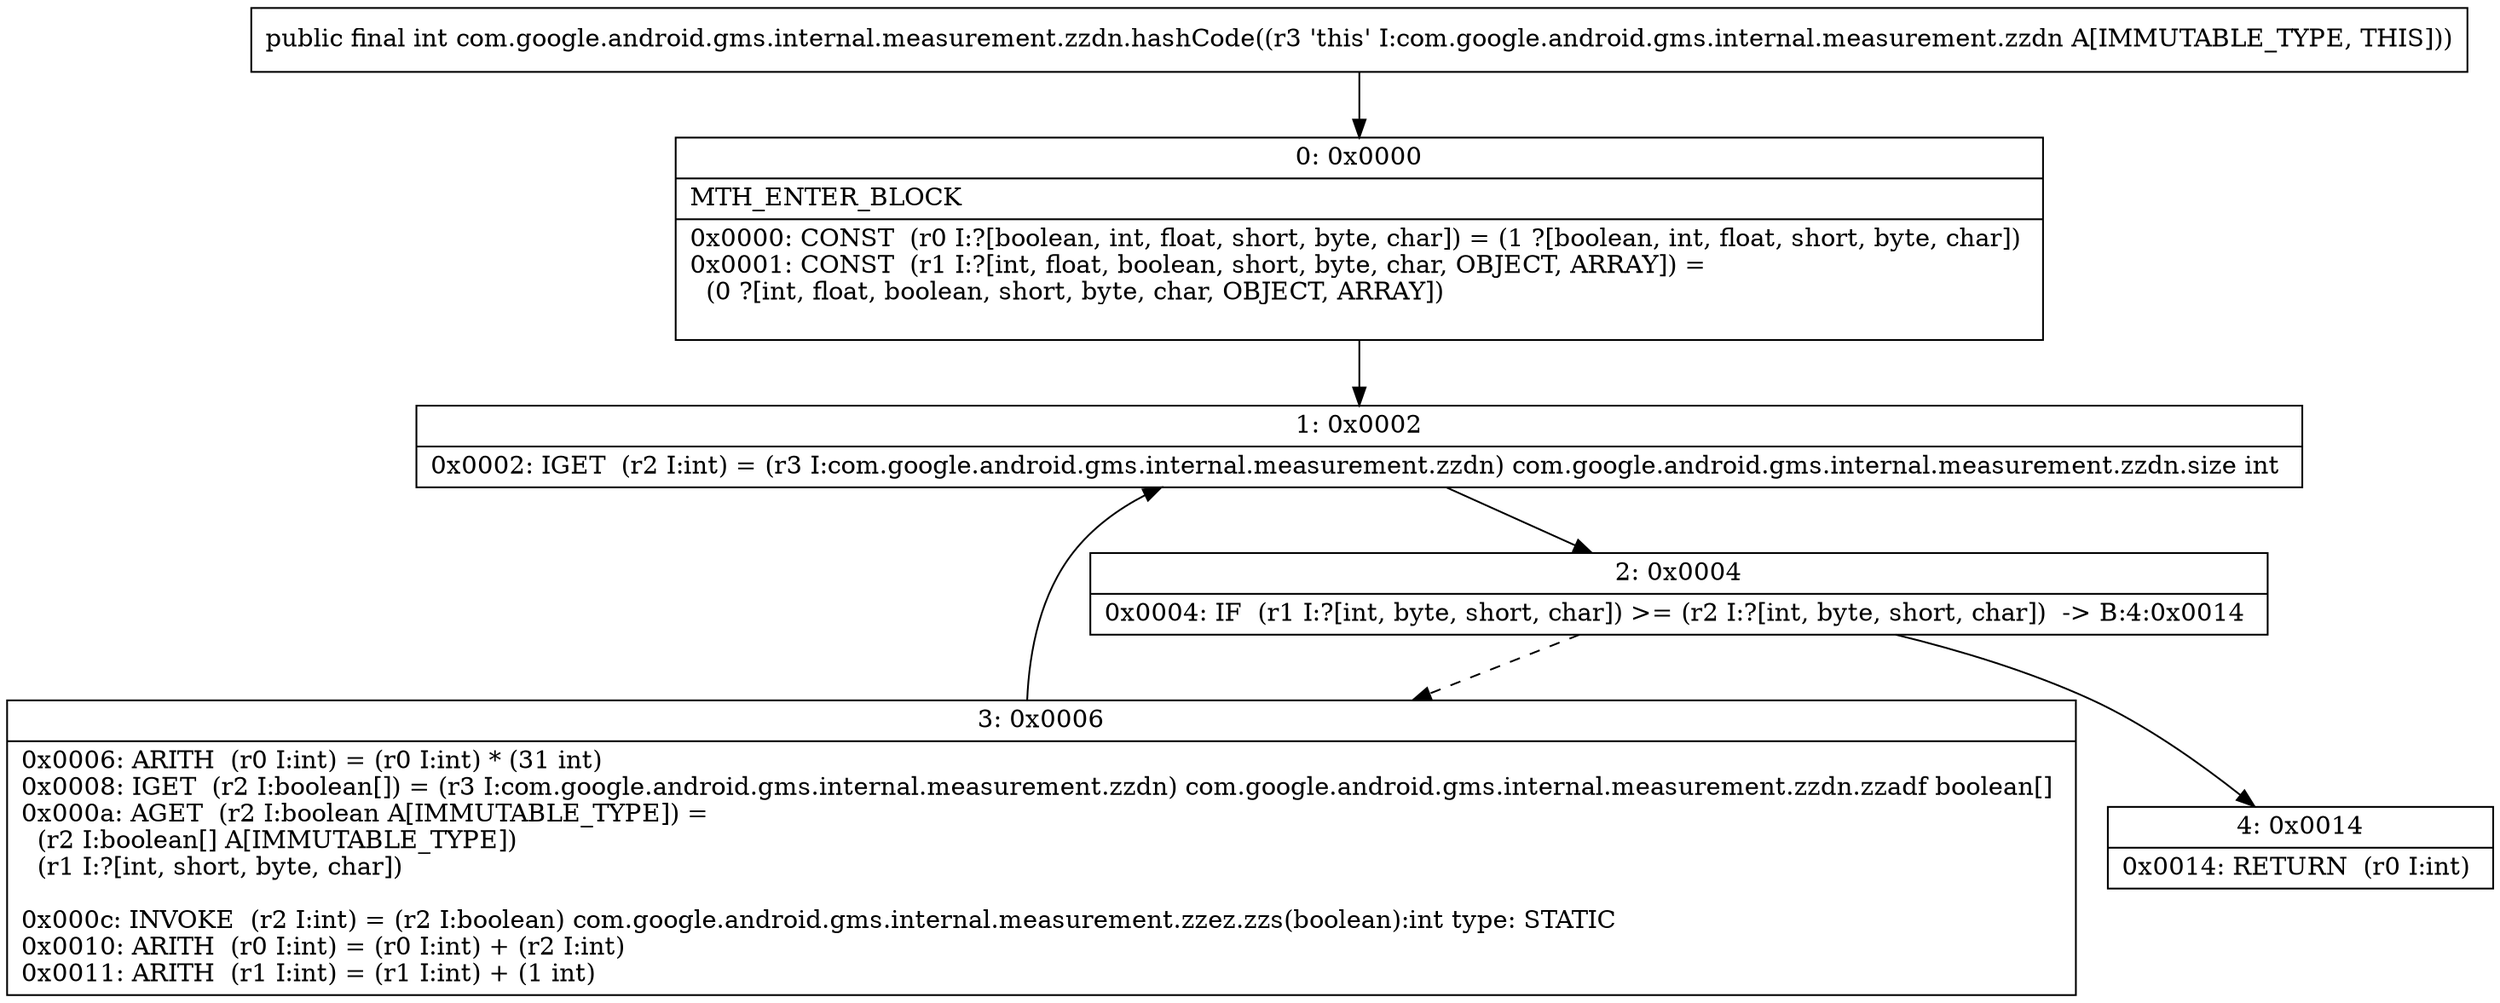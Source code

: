 digraph "CFG forcom.google.android.gms.internal.measurement.zzdn.hashCode()I" {
Node_0 [shape=record,label="{0\:\ 0x0000|MTH_ENTER_BLOCK\l|0x0000: CONST  (r0 I:?[boolean, int, float, short, byte, char]) = (1 ?[boolean, int, float, short, byte, char]) \l0x0001: CONST  (r1 I:?[int, float, boolean, short, byte, char, OBJECT, ARRAY]) = \l  (0 ?[int, float, boolean, short, byte, char, OBJECT, ARRAY])\l \l}"];
Node_1 [shape=record,label="{1\:\ 0x0002|0x0002: IGET  (r2 I:int) = (r3 I:com.google.android.gms.internal.measurement.zzdn) com.google.android.gms.internal.measurement.zzdn.size int \l}"];
Node_2 [shape=record,label="{2\:\ 0x0004|0x0004: IF  (r1 I:?[int, byte, short, char]) \>= (r2 I:?[int, byte, short, char])  \-\> B:4:0x0014 \l}"];
Node_3 [shape=record,label="{3\:\ 0x0006|0x0006: ARITH  (r0 I:int) = (r0 I:int) * (31 int) \l0x0008: IGET  (r2 I:boolean[]) = (r3 I:com.google.android.gms.internal.measurement.zzdn) com.google.android.gms.internal.measurement.zzdn.zzadf boolean[] \l0x000a: AGET  (r2 I:boolean A[IMMUTABLE_TYPE]) = \l  (r2 I:boolean[] A[IMMUTABLE_TYPE])\l  (r1 I:?[int, short, byte, char])\l \l0x000c: INVOKE  (r2 I:int) = (r2 I:boolean) com.google.android.gms.internal.measurement.zzez.zzs(boolean):int type: STATIC \l0x0010: ARITH  (r0 I:int) = (r0 I:int) + (r2 I:int) \l0x0011: ARITH  (r1 I:int) = (r1 I:int) + (1 int) \l}"];
Node_4 [shape=record,label="{4\:\ 0x0014|0x0014: RETURN  (r0 I:int) \l}"];
MethodNode[shape=record,label="{public final int com.google.android.gms.internal.measurement.zzdn.hashCode((r3 'this' I:com.google.android.gms.internal.measurement.zzdn A[IMMUTABLE_TYPE, THIS])) }"];
MethodNode -> Node_0;
Node_0 -> Node_1;
Node_1 -> Node_2;
Node_2 -> Node_3[style=dashed];
Node_2 -> Node_4;
Node_3 -> Node_1;
}

